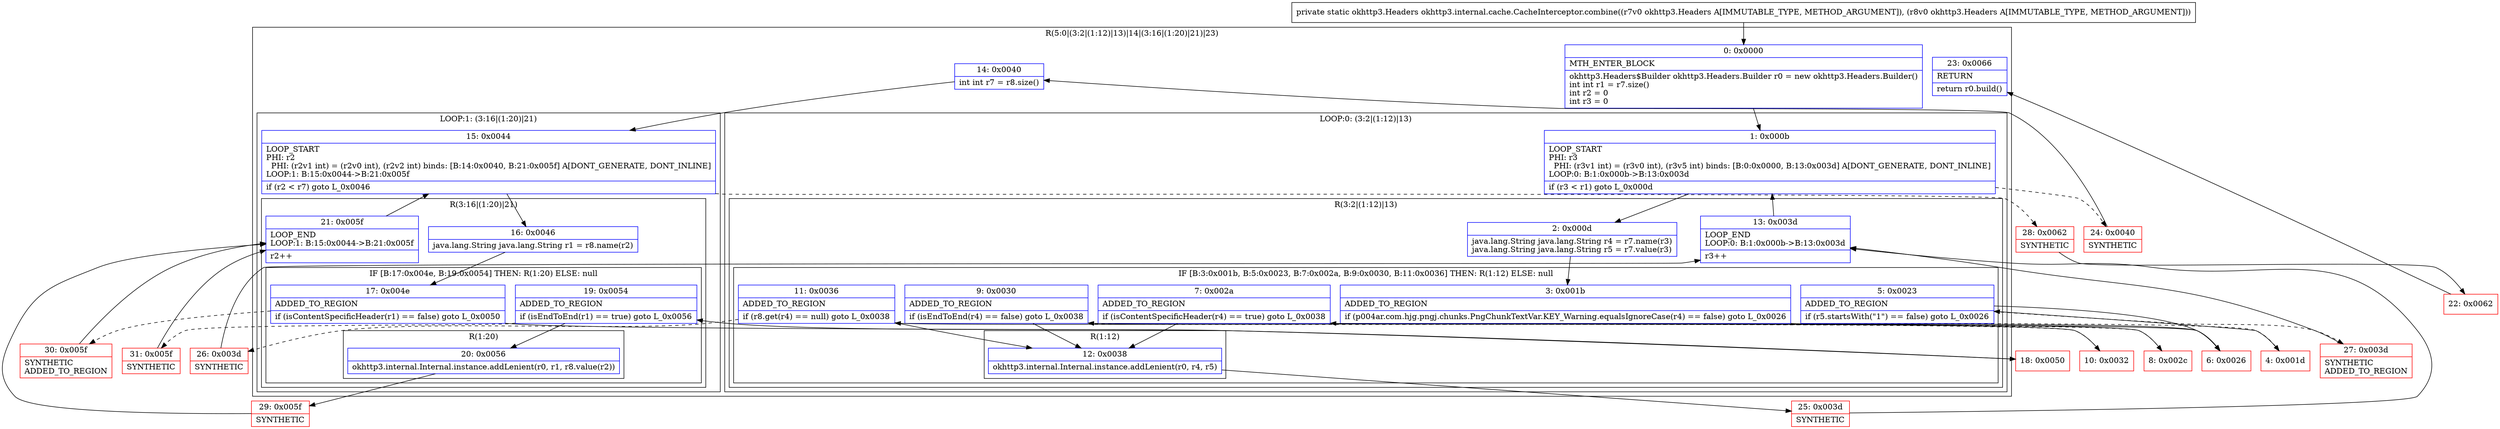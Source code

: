 digraph "CFG forokhttp3.internal.cache.CacheInterceptor.combine(Lokhttp3\/Headers;Lokhttp3\/Headers;)Lokhttp3\/Headers;" {
subgraph cluster_Region_1914357222 {
label = "R(5:0|(3:2|(1:12)|13)|14|(3:16|(1:20)|21)|23)";
node [shape=record,color=blue];
Node_0 [shape=record,label="{0\:\ 0x0000|MTH_ENTER_BLOCK\l|okhttp3.Headers$Builder okhttp3.Headers.Builder r0 = new okhttp3.Headers.Builder()\lint int r1 = r7.size()\lint r2 = 0\lint r3 = 0\l}"];
subgraph cluster_LoopRegion_679844146 {
label = "LOOP:0: (3:2|(1:12)|13)";
node [shape=record,color=blue];
Node_1 [shape=record,label="{1\:\ 0x000b|LOOP_START\lPHI: r3 \l  PHI: (r3v1 int) = (r3v0 int), (r3v5 int) binds: [B:0:0x0000, B:13:0x003d] A[DONT_GENERATE, DONT_INLINE]\lLOOP:0: B:1:0x000b\-\>B:13:0x003d\l|if (r3 \< r1) goto L_0x000d\l}"];
subgraph cluster_Region_164854788 {
label = "R(3:2|(1:12)|13)";
node [shape=record,color=blue];
Node_2 [shape=record,label="{2\:\ 0x000d|java.lang.String java.lang.String r4 = r7.name(r3)\ljava.lang.String java.lang.String r5 = r7.value(r3)\l}"];
subgraph cluster_IfRegion_599791699 {
label = "IF [B:3:0x001b, B:5:0x0023, B:7:0x002a, B:9:0x0030, B:11:0x0036] THEN: R(1:12) ELSE: null";
node [shape=record,color=blue];
Node_3 [shape=record,label="{3\:\ 0x001b|ADDED_TO_REGION\l|if (p004ar.com.hjg.pngj.chunks.PngChunkTextVar.KEY_Warning.equalsIgnoreCase(r4) == false) goto L_0x0026\l}"];
Node_5 [shape=record,label="{5\:\ 0x0023|ADDED_TO_REGION\l|if (r5.startsWith(\"1\") == false) goto L_0x0026\l}"];
Node_7 [shape=record,label="{7\:\ 0x002a|ADDED_TO_REGION\l|if (isContentSpecificHeader(r4) == true) goto L_0x0038\l}"];
Node_9 [shape=record,label="{9\:\ 0x0030|ADDED_TO_REGION\l|if (isEndToEnd(r4) == false) goto L_0x0038\l}"];
Node_11 [shape=record,label="{11\:\ 0x0036|ADDED_TO_REGION\l|if (r8.get(r4) == null) goto L_0x0038\l}"];
subgraph cluster_Region_949814370 {
label = "R(1:12)";
node [shape=record,color=blue];
Node_12 [shape=record,label="{12\:\ 0x0038|okhttp3.internal.Internal.instance.addLenient(r0, r4, r5)\l}"];
}
}
Node_13 [shape=record,label="{13\:\ 0x003d|LOOP_END\lLOOP:0: B:1:0x000b\-\>B:13:0x003d\l|r3++\l}"];
}
}
Node_14 [shape=record,label="{14\:\ 0x0040|int int r7 = r8.size()\l}"];
subgraph cluster_LoopRegion_211045425 {
label = "LOOP:1: (3:16|(1:20)|21)";
node [shape=record,color=blue];
Node_15 [shape=record,label="{15\:\ 0x0044|LOOP_START\lPHI: r2 \l  PHI: (r2v1 int) = (r2v0 int), (r2v2 int) binds: [B:14:0x0040, B:21:0x005f] A[DONT_GENERATE, DONT_INLINE]\lLOOP:1: B:15:0x0044\-\>B:21:0x005f\l|if (r2 \< r7) goto L_0x0046\l}"];
subgraph cluster_Region_1551562709 {
label = "R(3:16|(1:20)|21)";
node [shape=record,color=blue];
Node_16 [shape=record,label="{16\:\ 0x0046|java.lang.String java.lang.String r1 = r8.name(r2)\l}"];
subgraph cluster_IfRegion_219887621 {
label = "IF [B:17:0x004e, B:19:0x0054] THEN: R(1:20) ELSE: null";
node [shape=record,color=blue];
Node_17 [shape=record,label="{17\:\ 0x004e|ADDED_TO_REGION\l|if (isContentSpecificHeader(r1) == false) goto L_0x0050\l}"];
Node_19 [shape=record,label="{19\:\ 0x0054|ADDED_TO_REGION\l|if (isEndToEnd(r1) == true) goto L_0x0056\l}"];
subgraph cluster_Region_513375410 {
label = "R(1:20)";
node [shape=record,color=blue];
Node_20 [shape=record,label="{20\:\ 0x0056|okhttp3.internal.Internal.instance.addLenient(r0, r1, r8.value(r2))\l}"];
}
}
Node_21 [shape=record,label="{21\:\ 0x005f|LOOP_END\lLOOP:1: B:15:0x0044\-\>B:21:0x005f\l|r2++\l}"];
}
}
Node_23 [shape=record,label="{23\:\ 0x0066|RETURN\l|return r0.build()\l}"];
}
Node_4 [shape=record,color=red,label="{4\:\ 0x001d}"];
Node_6 [shape=record,color=red,label="{6\:\ 0x0026}"];
Node_8 [shape=record,color=red,label="{8\:\ 0x002c}"];
Node_10 [shape=record,color=red,label="{10\:\ 0x0032}"];
Node_18 [shape=record,color=red,label="{18\:\ 0x0050}"];
Node_22 [shape=record,color=red,label="{22\:\ 0x0062}"];
Node_24 [shape=record,color=red,label="{24\:\ 0x0040|SYNTHETIC\l}"];
Node_25 [shape=record,color=red,label="{25\:\ 0x003d|SYNTHETIC\l}"];
Node_26 [shape=record,color=red,label="{26\:\ 0x003d|SYNTHETIC\l}"];
Node_27 [shape=record,color=red,label="{27\:\ 0x003d|SYNTHETIC\lADDED_TO_REGION\l}"];
Node_28 [shape=record,color=red,label="{28\:\ 0x0062|SYNTHETIC\l}"];
Node_29 [shape=record,color=red,label="{29\:\ 0x005f|SYNTHETIC\l}"];
Node_30 [shape=record,color=red,label="{30\:\ 0x005f|SYNTHETIC\lADDED_TO_REGION\l}"];
Node_31 [shape=record,color=red,label="{31\:\ 0x005f|SYNTHETIC\l}"];
MethodNode[shape=record,label="{private static okhttp3.Headers okhttp3.internal.cache.CacheInterceptor.combine((r7v0 okhttp3.Headers A[IMMUTABLE_TYPE, METHOD_ARGUMENT]), (r8v0 okhttp3.Headers A[IMMUTABLE_TYPE, METHOD_ARGUMENT])) }"];
MethodNode -> Node_0;
Node_0 -> Node_1;
Node_1 -> Node_2;
Node_1 -> Node_24[style=dashed];
Node_2 -> Node_3;
Node_3 -> Node_4[style=dashed];
Node_3 -> Node_6;
Node_5 -> Node_6;
Node_5 -> Node_27[style=dashed];
Node_7 -> Node_8[style=dashed];
Node_7 -> Node_12;
Node_9 -> Node_10[style=dashed];
Node_9 -> Node_12;
Node_11 -> Node_12;
Node_11 -> Node_26[style=dashed];
Node_12 -> Node_25;
Node_13 -> Node_1;
Node_14 -> Node_15;
Node_15 -> Node_16;
Node_15 -> Node_28[style=dashed];
Node_16 -> Node_17;
Node_17 -> Node_18;
Node_17 -> Node_30[style=dashed];
Node_19 -> Node_20;
Node_19 -> Node_31[style=dashed];
Node_20 -> Node_29;
Node_21 -> Node_15;
Node_4 -> Node_5;
Node_6 -> Node_7;
Node_8 -> Node_9;
Node_10 -> Node_11;
Node_18 -> Node_19;
Node_22 -> Node_23;
Node_24 -> Node_14;
Node_25 -> Node_13;
Node_26 -> Node_13;
Node_27 -> Node_13;
Node_28 -> Node_22;
Node_29 -> Node_21;
Node_30 -> Node_21;
Node_31 -> Node_21;
}

